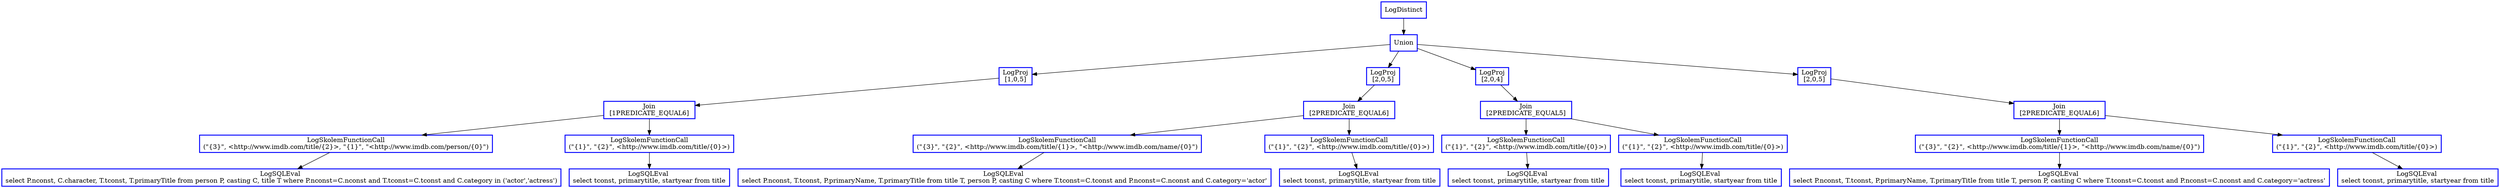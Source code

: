 digraph  g{
node [shape=rectangle, color=black, fontcolor=black, style=bold]
0 [label="LogDistinct" , color = blue] ; 
1 [label="Union", color = blue] ; 
0 -> 1 ; 
2 [label="LogProj
[1,0,5]" , color = blue] ; 
1 -> 2 ; 
3 [label="Join\n [1PREDICATE_EQUAL6] ", color = blue] ; 
2 -> 3 ; 
4 [label="LogSkolemFunctionCall
(\"{3}\", <http://www.imdb.com/title/{2}>, \"{1}\", \"<http://www.imdb.com/person/{0}\")" , color = blue] ; 
3 -> 4 ; 
5 [label="LogSQLEval 
select P.nconst, C.character, T.tconst, T.primaryTitle from person P, casting C, title T where P.nconst=C.nconst and T.tconst=C.tconst and C.category in ('actor','actress')", color = blue] ; 
4 -> 5 ; 
6 [label="LogSkolemFunctionCall
(\"{1}\", \"{2}\", <http://www.imdb.com/title/{0}>)" , color = blue] ; 
3 -> 6 ; 
7 [label="LogSQLEval 
select tconst, primarytitle, startyear from title", color = blue] ; 
6 -> 7 ; 
9 [label="LogProj
[2,0,5]" , color = blue] ; 
1 -> 9 ; 
10 [label="Join\n [2PREDICATE_EQUAL6] ", color = blue] ; 
9 -> 10 ; 
11 [label="LogSkolemFunctionCall
(\"{3}\", \"{2}\", <http://www.imdb.com/title/{1}>, \"<http://www.imdb.com/name/{0}\")" , color = blue] ; 
10 -> 11 ; 
12 [label="LogSQLEval 
select P.nconst, T.tconst, P.primaryName, T.primaryTitle from title T, person P, casting C where T.tconst=C.tconst and P.nconst=C.nconst and C.category='actor'", color = blue] ; 
11 -> 12 ; 
13 [label="LogSkolemFunctionCall
(\"{1}\", \"{2}\", <http://www.imdb.com/title/{0}>)" , color = blue] ; 
10 -> 13 ; 
14 [label="LogSQLEval 
select tconst, primarytitle, startyear from title", color = blue] ; 
13 -> 14 ; 
16 [label="LogProj
[2,0,4]" , color = blue] ; 
1 -> 16 ; 
17 [label="Join\n [2PREDICATE_EQUAL5] ", color = blue] ; 
16 -> 17 ; 
18 [label="LogSkolemFunctionCall
(\"{1}\", \"{2}\", <http://www.imdb.com/title/{0}>)" , color = blue] ; 
17 -> 18 ; 
19 [label="LogSQLEval 
select tconst, primarytitle, startyear from title", color = blue] ; 
18 -> 19 ; 
20 [label="LogSkolemFunctionCall
(\"{1}\", \"{2}\", <http://www.imdb.com/title/{0}>)" , color = blue] ; 
17 -> 20 ; 
21 [label="LogSQLEval 
select tconst, primarytitle, startyear from title", color = blue] ; 
20 -> 21 ; 
23 [label="LogProj
[2,0,5]" , color = blue] ; 
1 -> 23 ; 
24 [label="Join\n [2PREDICATE_EQUAL6] ", color = blue] ; 
23 -> 24 ; 
25 [label="LogSkolemFunctionCall
(\"{3}\", \"{2}\", <http://www.imdb.com/title/{1}>, \"<http://www.imdb.com/name/{0}\")" , color = blue] ; 
24 -> 25 ; 
26 [label="LogSQLEval 
select P.nconst, T.tconst, P.primaryName, T.primaryTitle from title T, person P, casting C where T.tconst=C.tconst and P.nconst=C.nconst and C.category='actress'", color = blue] ; 
25 -> 26 ; 
27 [label="LogSkolemFunctionCall
(\"{1}\", \"{2}\", <http://www.imdb.com/title/{0}>)" , color = blue] ; 
24 -> 27 ; 
28 [label="LogSQLEval 
select tconst, primarytitle, startyear from title", color = blue] ; 
27 -> 28 ; 
}

